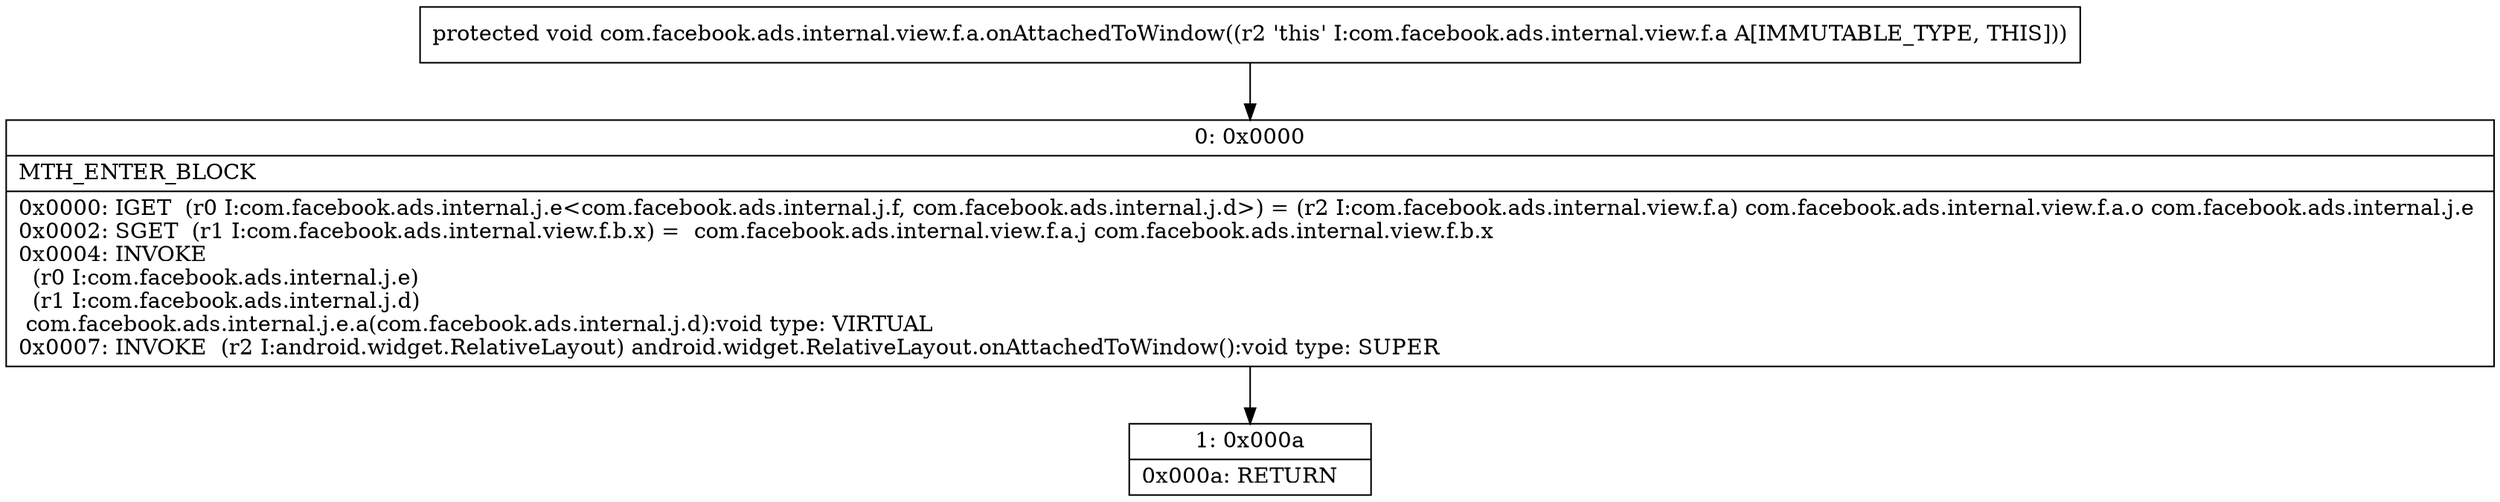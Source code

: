 digraph "CFG forcom.facebook.ads.internal.view.f.a.onAttachedToWindow()V" {
Node_0 [shape=record,label="{0\:\ 0x0000|MTH_ENTER_BLOCK\l|0x0000: IGET  (r0 I:com.facebook.ads.internal.j.e\<com.facebook.ads.internal.j.f, com.facebook.ads.internal.j.d\>) = (r2 I:com.facebook.ads.internal.view.f.a) com.facebook.ads.internal.view.f.a.o com.facebook.ads.internal.j.e \l0x0002: SGET  (r1 I:com.facebook.ads.internal.view.f.b.x) =  com.facebook.ads.internal.view.f.a.j com.facebook.ads.internal.view.f.b.x \l0x0004: INVOKE  \l  (r0 I:com.facebook.ads.internal.j.e)\l  (r1 I:com.facebook.ads.internal.j.d)\l com.facebook.ads.internal.j.e.a(com.facebook.ads.internal.j.d):void type: VIRTUAL \l0x0007: INVOKE  (r2 I:android.widget.RelativeLayout) android.widget.RelativeLayout.onAttachedToWindow():void type: SUPER \l}"];
Node_1 [shape=record,label="{1\:\ 0x000a|0x000a: RETURN   \l}"];
MethodNode[shape=record,label="{protected void com.facebook.ads.internal.view.f.a.onAttachedToWindow((r2 'this' I:com.facebook.ads.internal.view.f.a A[IMMUTABLE_TYPE, THIS])) }"];
MethodNode -> Node_0;
Node_0 -> Node_1;
}

